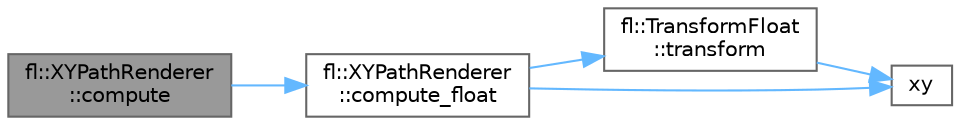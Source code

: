 digraph "fl::XYPathRenderer::compute"
{
 // INTERACTIVE_SVG=YES
 // LATEX_PDF_SIZE
  bgcolor="transparent";
  edge [fontname=Helvetica,fontsize=10,labelfontname=Helvetica,labelfontsize=10];
  node [fontname=Helvetica,fontsize=10,shape=box,height=0.2,width=0.4];
  rankdir="LR";
  Node1 [id="Node000001",label="fl::XYPathRenderer\l::compute",height=0.2,width=0.4,color="gray40", fillcolor="grey60", style="filled", fontcolor="black",tooltip=" "];
  Node1 -> Node2 [id="edge1_Node000001_Node000002",color="steelblue1",style="solid",tooltip=" "];
  Node2 [id="Node000002",label="fl::XYPathRenderer\l::compute_float",height=0.2,width=0.4,color="grey40", fillcolor="white", style="filled",URL="$d2/dbc/classfl_1_1_x_y_path_renderer_a5dda50a57be1f2ba7e9d1083bbaec75a.html#a5dda50a57be1f2ba7e9d1083bbaec75a",tooltip=" "];
  Node2 -> Node3 [id="edge2_Node000002_Node000003",color="steelblue1",style="solid",tooltip=" "];
  Node3 [id="Node000003",label="fl::TransformFloat\l::transform",height=0.2,width=0.4,color="grey40", fillcolor="white", style="filled",URL="$d9/dd3/structfl_1_1_transform_float_a76b44f621a9fc753da79cd41daac19f0.html#a76b44f621a9fc753da79cd41daac19f0",tooltip=" "];
  Node3 -> Node4 [id="edge3_Node000003_Node000004",color="steelblue1",style="solid",tooltip=" "];
  Node4 [id="Node000004",label="xy",height=0.2,width=0.4,color="grey40", fillcolor="white", style="filled",URL="$d7/dfa/_p_j_r_c_spectrum_analyzer_8ino_a310eea447890e3471c6b27fd79dc94fc.html#a310eea447890e3471c6b27fd79dc94fc",tooltip=" "];
  Node2 -> Node4 [id="edge4_Node000002_Node000004",color="steelblue1",style="solid",tooltip=" "];
}
